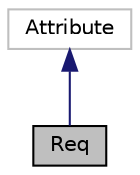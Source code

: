 digraph "Req"
{
 // LATEX_PDF_SIZE
  edge [fontname="Helvetica",fontsize="10",labelfontname="Helvetica",labelfontsize="10"];
  node [fontname="Helvetica",fontsize="10",shape=record];
  Node1 [label="Req",height=0.2,width=0.4,color="black", fillcolor="grey75", style="filled", fontcolor="black",tooltip="Annotating a parameter in a Route marks it for the incoming request packet (encoded as a JObject )."];
  Node2 -> Node1 [dir="back",color="midnightblue",fontsize="10",style="solid"];
  Node2 [label="Attribute",height=0.2,width=0.4,color="grey75", fillcolor="white", style="filled",tooltip=" "];
}
